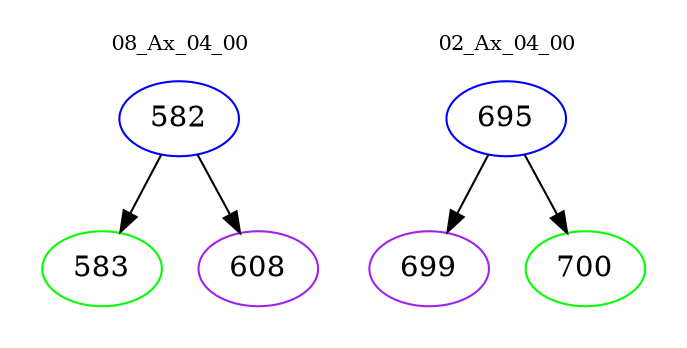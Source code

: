 digraph{
subgraph cluster_0 {
color = white
label = "08_Ax_04_00";
fontsize=10;
T0_582 [label="582", color="blue"]
T0_582 -> T0_583 [color="black"]
T0_583 [label="583", color="green"]
T0_582 -> T0_608 [color="black"]
T0_608 [label="608", color="purple"]
}
subgraph cluster_1 {
color = white
label = "02_Ax_04_00";
fontsize=10;
T1_695 [label="695", color="blue"]
T1_695 -> T1_699 [color="black"]
T1_699 [label="699", color="purple"]
T1_695 -> T1_700 [color="black"]
T1_700 [label="700", color="green"]
}
}
